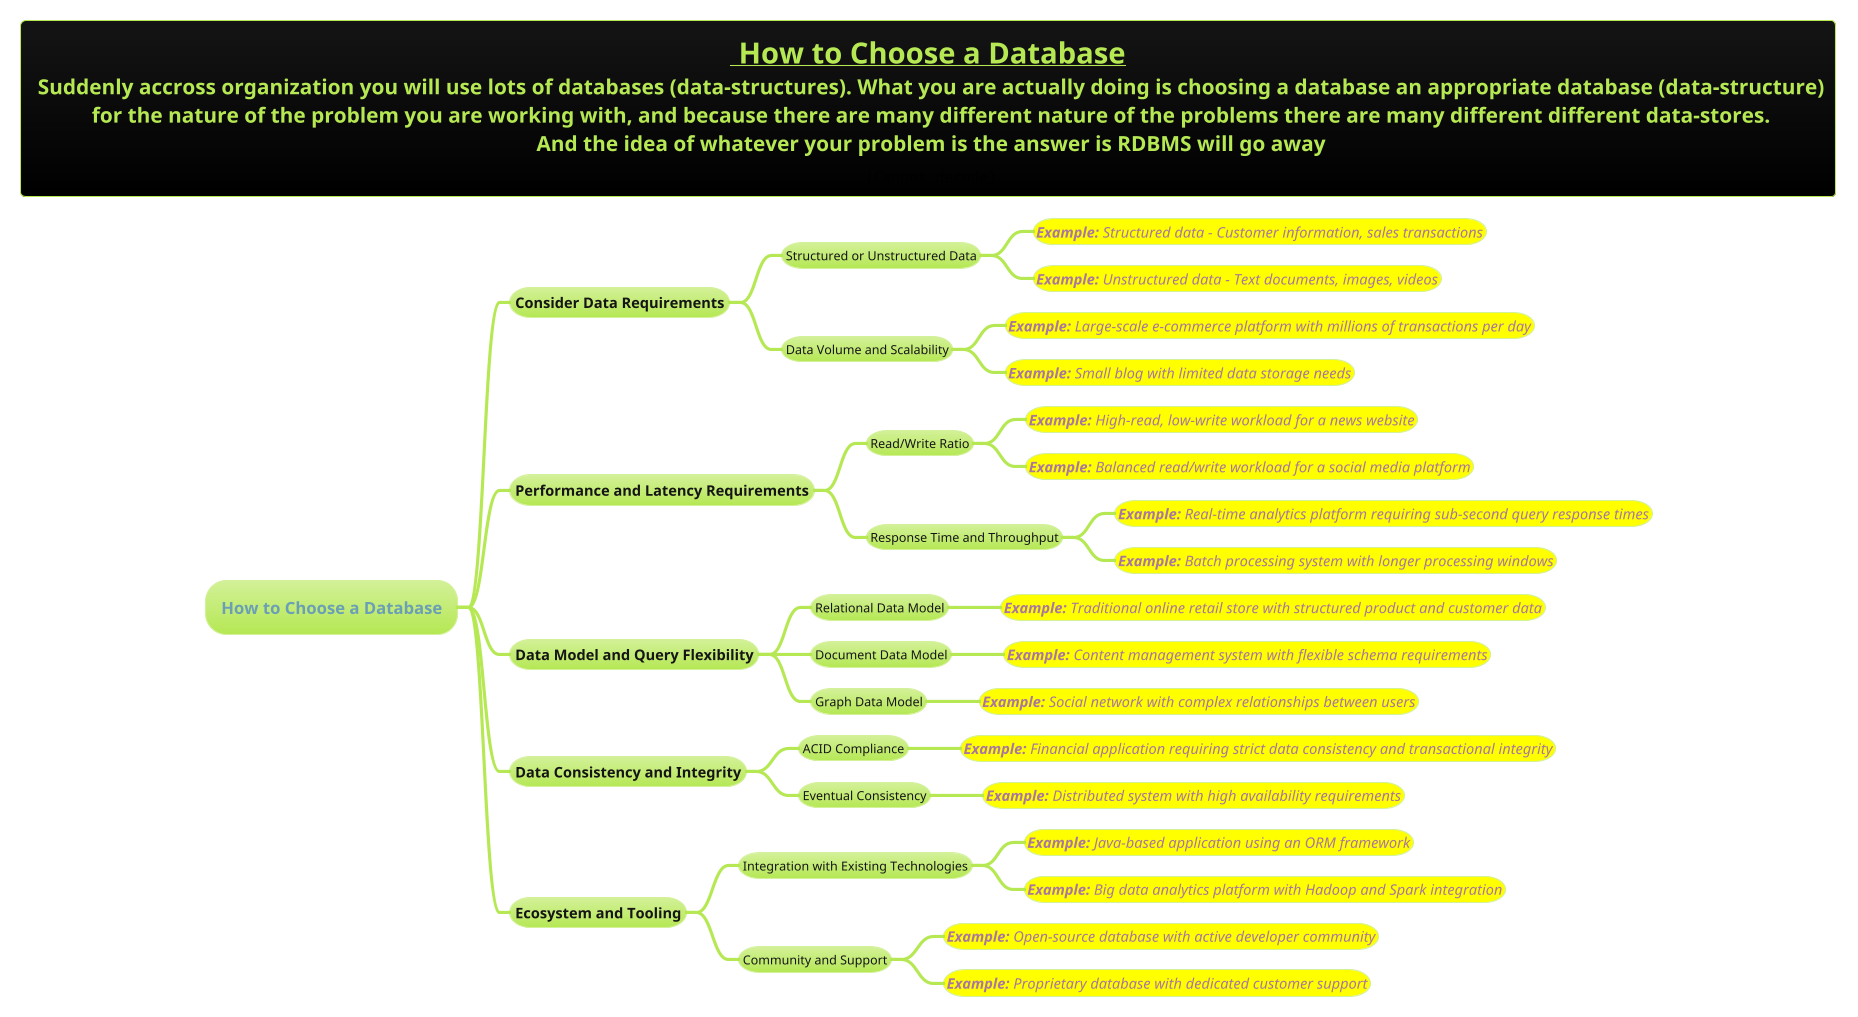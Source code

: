 @startmindmap
title =__ How to Choose a Database__\n Suddenly accross organization you will use lots of databases (data-structures). What you are actually doing is choosing a database an appropriate database (data-structure)\n for the nature of the problem you are working with, and because there are many different nature of the problems there are many different different data-stores.\n And the idea of whatever your problem is the answer is RDBMS will go away\n <img:img_5.png>
!theme hacker


* How to Choose a Database
** Consider Data Requirements
*** Structured or Unstructured Data
****[#yellow] ====<size:14>**Example:** Structured data - Customer information, sales transactions
****[#yellow] ====<size:14>**Example:** Unstructured data - Text documents, images, videos
*** Data Volume and Scalability
****[#yellow] ====<size:14>**Example:** Large-scale e-commerce platform with millions of transactions per day
****[#yellow] ====<size:14>**Example:** Small blog with limited data storage needs
** Performance and Latency Requirements
*** Read/Write Ratio
****[#yellow] ====<size:14>**Example:** High-read, low-write workload for a news website
****[#yellow] ====<size:14>**Example:** Balanced read/write workload for a social media platform
*** Response Time and Throughput
****[#yellow] ====<size:14>**Example:** Real-time analytics platform requiring sub-second query response times
****[#yellow] ====<size:14>**Example:** Batch processing system with longer processing windows
** Data Model and Query Flexibility
*** Relational Data Model
****[#yellow] ====<size:14>**Example:** Traditional online retail store with structured product and customer data
*** Document Data Model
****[#yellow] ====<size:14>**Example:** Content management system with flexible schema requirements
*** Graph Data Model
****[#yellow] ====<size:14>**Example:** Social network with complex relationships between users
** Data Consistency and Integrity
*** ACID Compliance
****[#yellow] ====<size:14>**Example:** Financial application requiring strict data consistency and transactional integrity
*** Eventual Consistency
****[#yellow] ====<size:14>**Example:** Distributed system with high availability requirements
** Ecosystem and Tooling
*** Integration with Existing Technologies
****[#yellow] ====<size:14>**Example:** Java-based application using an ORM framework
****[#yellow] ====<size:14>**Example:** Big data analytics platform with Hadoop and Spark integration
*** Community and Support
****[#yellow] ====<size:14>**Example:** Open-source database with active developer community
****[#yellow] ====<size:14>**Example:** Proprietary database with dedicated customer support
@endmindmap
